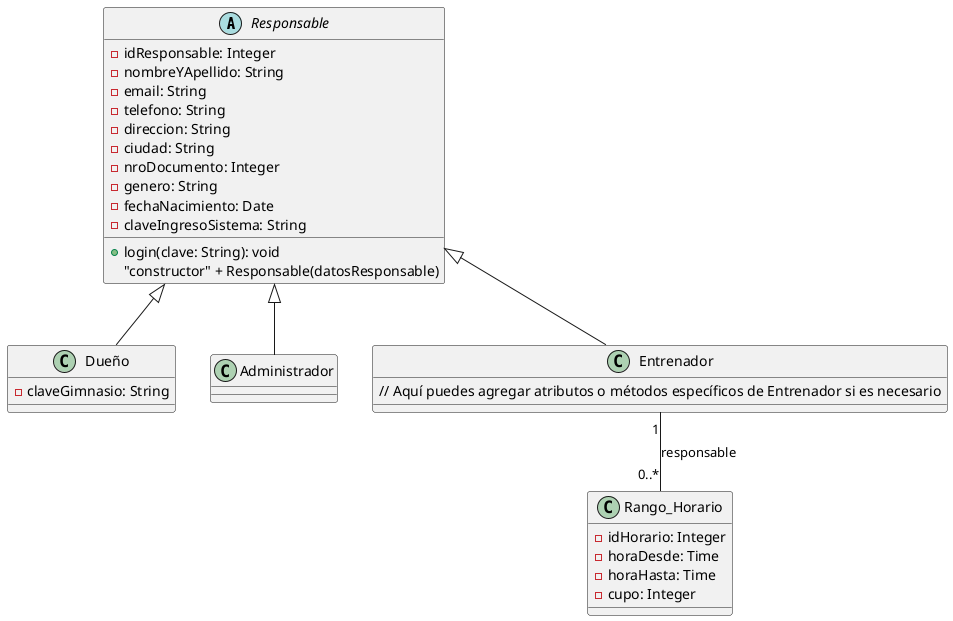 @startuml
abstract class Responsable {
    - idResponsable: Integer
    - nombreYApellido: String
    - email: String
    - telefono: String
    - direccion: String
    - ciudad: String
    - nroDocumento: Integer
    - genero: String
    - fechaNacimiento: Date
    - claveIngresoSistema: String
    + login(clave: String): void
    "constructor" + Responsable(datosResponsable)
}

class Dueño extends Responsable {
    - claveGimnasio: String
}

class Administrador extends Responsable {
}

class Entrenador extends Responsable {
    // Aquí puedes agregar atributos o métodos específicos de Entrenador si es necesario
}

class Rango_Horario {
    - idHorario: Integer
    - horaDesde: Time
    - horaHasta: Time
    - cupo: Integer
}

/' Responsable <|-- Dueño
Responsable <|-- Administrador
Responsable <|-- Entrenador
 '/
Entrenador "1" -- "0..*" Rango_Horario : responsable
@enduml
